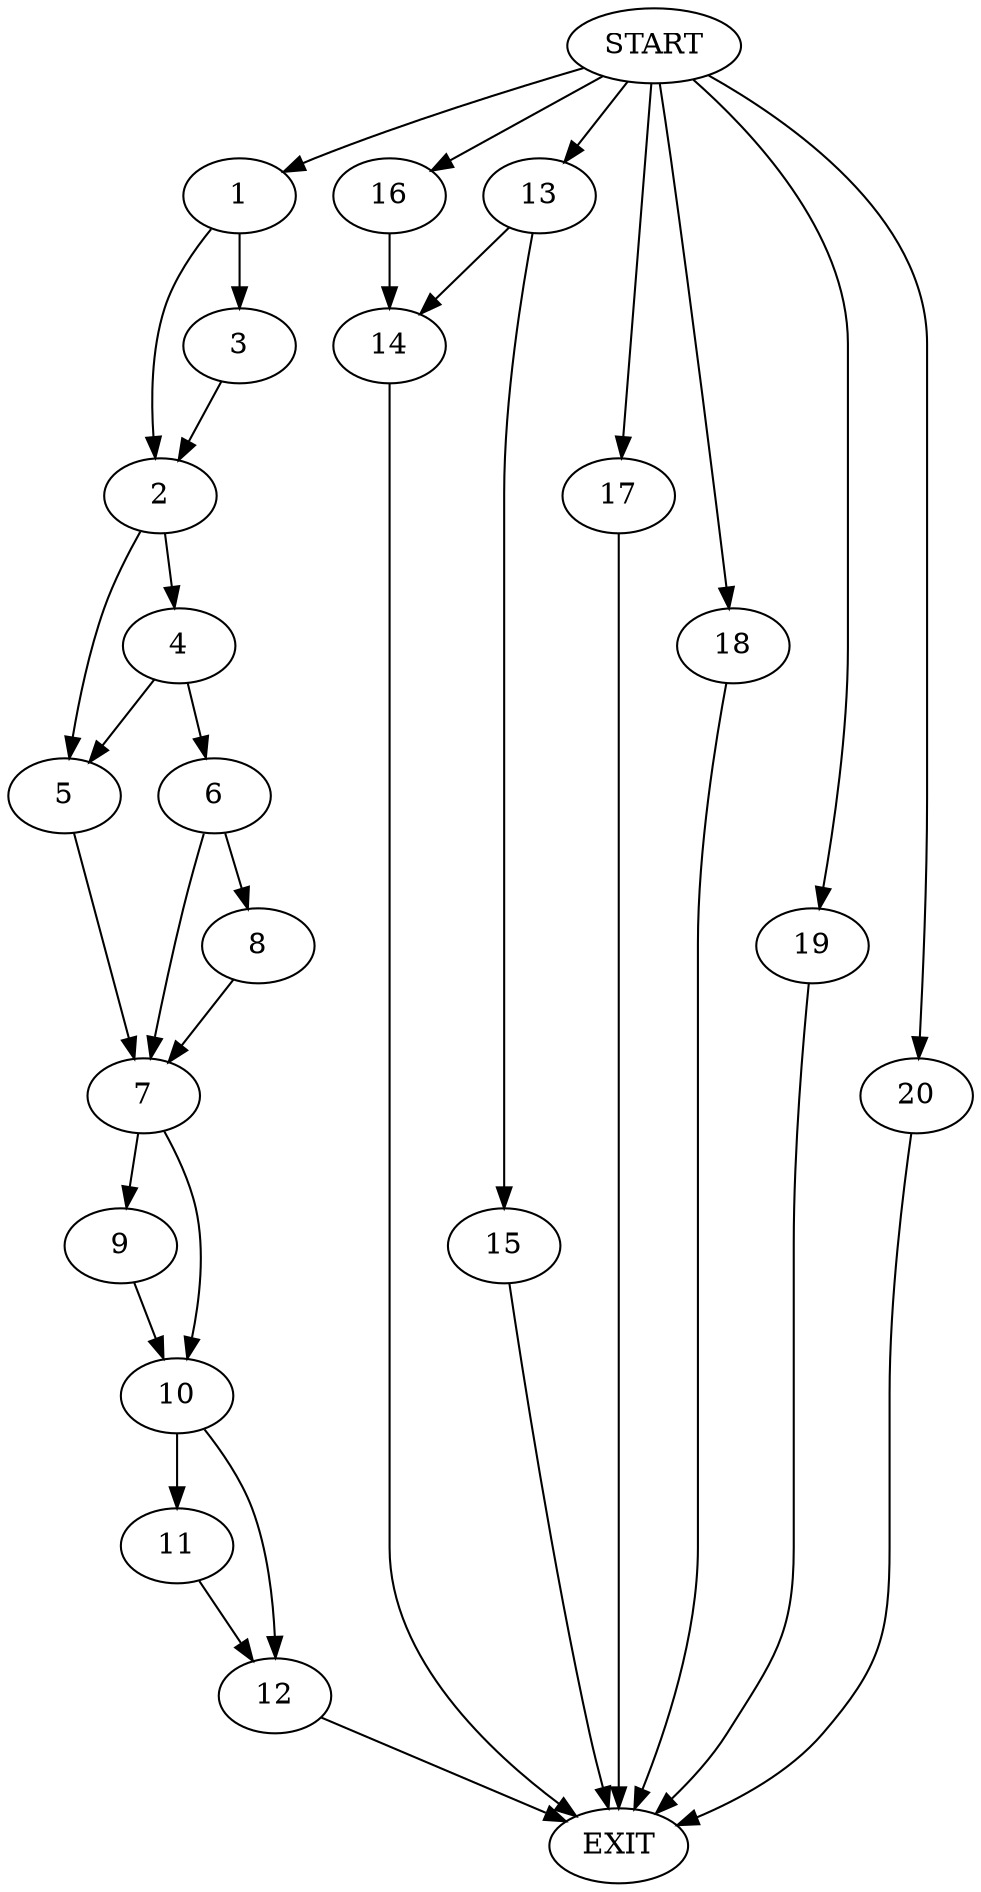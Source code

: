 digraph {
0 [label="START"]
21 [label="EXIT"]
0 -> 1
1 -> 2
1 -> 3
2 -> 4
2 -> 5
3 -> 2
4 -> 5
4 -> 6
5 -> 7
6 -> 7
6 -> 8
7 -> 9
7 -> 10
8 -> 7
9 -> 10
10 -> 11
10 -> 12
11 -> 12
12 -> 21
0 -> 13
13 -> 14
13 -> 15
15 -> 21
14 -> 21
0 -> 16
16 -> 14
0 -> 17
17 -> 21
0 -> 18
18 -> 21
0 -> 19
19 -> 21
0 -> 20
20 -> 21
}
